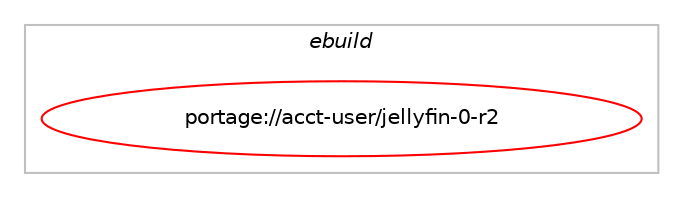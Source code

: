 digraph prolog {

# *************
# Graph options
# *************

newrank=true;
concentrate=true;
compound=true;
graph [rankdir=LR,fontname=Helvetica,fontsize=10,ranksep=1.5];#, ranksep=2.5, nodesep=0.2];
edge  [arrowhead=vee];
node  [fontname=Helvetica,fontsize=10];

# **********
# The ebuild
# **********

subgraph cluster_leftcol {
color=gray;
label=<<i>ebuild</i>>;
id [label="portage://acct-user/jellyfin-0-r2", color=red, width=4, href="../acct-user/jellyfin-0-r2.svg"];
}

# ****************
# The dependencies
# ****************

subgraph cluster_midcol {
color=gray;
label=<<i>dependencies</i>>;
subgraph cluster_compile {
fillcolor="#eeeeee";
style=filled;
label=<<i>compile</i>>;
}
subgraph cluster_compileandrun {
fillcolor="#eeeeee";
style=filled;
label=<<i>compile and run</i>>;
}
subgraph cluster_run {
fillcolor="#eeeeee";
style=filled;
label=<<i>run</i>>;
# *** BEGIN UNKNOWN DEPENDENCY TYPE (TODO) ***
# id -> equal(package_dependency(portage://acct-user/jellyfin-0-r2,run,no,acct-group,jellyfin,none,[,,],[],[]))
# *** END UNKNOWN DEPENDENCY TYPE (TODO) ***

# *** BEGIN UNKNOWN DEPENDENCY TYPE (TODO) ***
# id -> equal(package_dependency(portage://acct-user/jellyfin-0-r2,run,no,acct-group,render,none,[,,],[],[]))
# *** END UNKNOWN DEPENDENCY TYPE (TODO) ***

# *** BEGIN UNKNOWN DEPENDENCY TYPE (TODO) ***
# id -> equal(package_dependency(portage://acct-user/jellyfin-0-r2,run,no,acct-group,video,none,[,,],[],[]))
# *** END UNKNOWN DEPENDENCY TYPE (TODO) ***

}
}

# **************
# The candidates
# **************

subgraph cluster_choices {
rank=same;
color=gray;
label=<<i>candidates</i>>;

}

}
